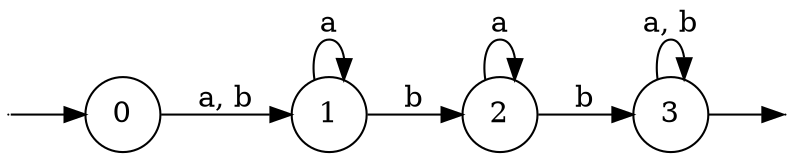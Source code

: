 digraph
{
  vcsn_context = "lal_char(abcde)_b"
  rankdir = LR
  {
    node [shape = point, width = 0]
    I0
    F3
  }
  {
    node [shape = circle]
    0
    1
    2
    3
  }
  I0 -> 0
  0 -> 1 [label = "a, b"]
  1 -> 1 [label = "a"]
  1 -> 2 [label = "b"]
  2 -> 2 [label = "a"]
  2 -> 3 [label = "b"]
  3 -> F3
  3 -> 3 [label = "a, b"]
}
